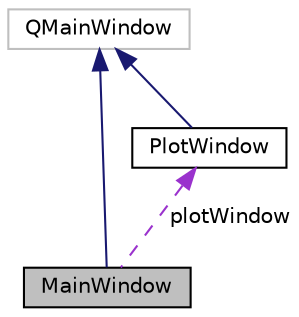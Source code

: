 digraph "MainWindow"
{
 // LATEX_PDF_SIZE
  edge [fontname="Helvetica",fontsize="10",labelfontname="Helvetica",labelfontsize="10"];
  node [fontname="Helvetica",fontsize="10",shape=record];
  Node1 [label="MainWindow",height=0.2,width=0.4,color="black", fillcolor="grey75", style="filled", fontcolor="black",tooltip=" "];
  Node2 -> Node1 [dir="back",color="midnightblue",fontsize="10",style="solid",fontname="Helvetica"];
  Node2 [label="QMainWindow",height=0.2,width=0.4,color="grey75", fillcolor="white", style="filled",tooltip=" "];
  Node3 -> Node1 [dir="back",color="darkorchid3",fontsize="10",style="dashed",label=" plotWindow" ,fontname="Helvetica"];
  Node3 [label="PlotWindow",height=0.2,width=0.4,color="black", fillcolor="white", style="filled",URL="$classPlotWindow.html",tooltip=" "];
  Node2 -> Node3 [dir="back",color="midnightblue",fontsize="10",style="solid",fontname="Helvetica"];
}
